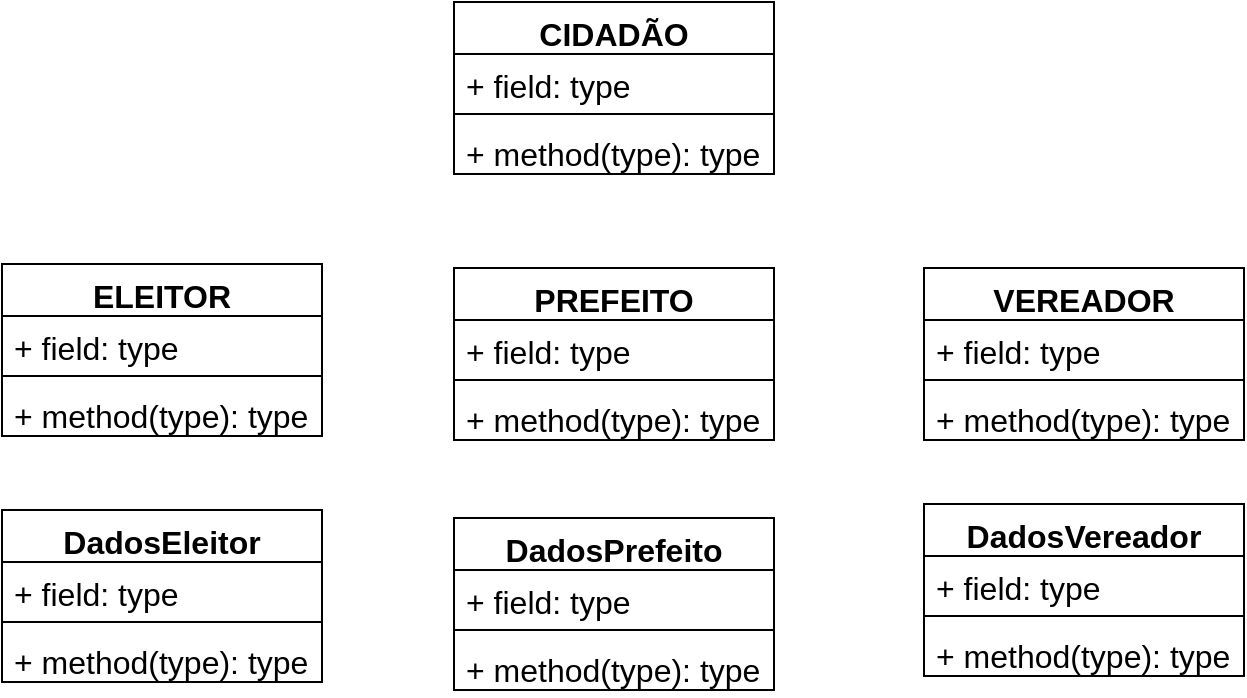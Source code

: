 <mxfile version="22.1.3" type="github">
  <diagram name="Página-1" id="j70zqKve4QSPPfwUBnQS">
    <mxGraphModel dx="1280" dy="541" grid="0" gridSize="10" guides="1" tooltips="1" connect="1" arrows="1" fold="1" page="0" pageScale="1" pageWidth="4681" pageHeight="3300" math="0" shadow="0">
      <root>
        <mxCell id="0" />
        <mxCell id="1" parent="0" />
        <mxCell id="sFngKWmXt0WwzkbaArJF-1" value="CIDADÃO" style="swimlane;fontStyle=1;align=center;verticalAlign=top;childLayout=stackLayout;horizontal=1;startSize=26;horizontalStack=0;resizeParent=1;resizeParentMax=0;resizeLast=0;collapsible=1;marginBottom=0;whiteSpace=wrap;html=1;fontSize=16;" vertex="1" parent="1">
          <mxGeometry x="115" y="49" width="160" height="86" as="geometry" />
        </mxCell>
        <mxCell id="sFngKWmXt0WwzkbaArJF-2" value="+ field: type" style="text;strokeColor=none;fillColor=none;align=left;verticalAlign=top;spacingLeft=4;spacingRight=4;overflow=hidden;rotatable=0;points=[[0,0.5],[1,0.5]];portConstraint=eastwest;whiteSpace=wrap;html=1;fontSize=16;" vertex="1" parent="sFngKWmXt0WwzkbaArJF-1">
          <mxGeometry y="26" width="160" height="26" as="geometry" />
        </mxCell>
        <mxCell id="sFngKWmXt0WwzkbaArJF-3" value="" style="line;strokeWidth=1;fillColor=none;align=left;verticalAlign=middle;spacingTop=-1;spacingLeft=3;spacingRight=3;rotatable=0;labelPosition=right;points=[];portConstraint=eastwest;strokeColor=inherit;fontSize=16;" vertex="1" parent="sFngKWmXt0WwzkbaArJF-1">
          <mxGeometry y="52" width="160" height="8" as="geometry" />
        </mxCell>
        <mxCell id="sFngKWmXt0WwzkbaArJF-4" value="+ method(type): type" style="text;strokeColor=none;fillColor=none;align=left;verticalAlign=top;spacingLeft=4;spacingRight=4;overflow=hidden;rotatable=0;points=[[0,0.5],[1,0.5]];portConstraint=eastwest;whiteSpace=wrap;html=1;fontSize=16;" vertex="1" parent="sFngKWmXt0WwzkbaArJF-1">
          <mxGeometry y="60" width="160" height="26" as="geometry" />
        </mxCell>
        <mxCell id="sFngKWmXt0WwzkbaArJF-5" value="ELEITOR" style="swimlane;fontStyle=1;align=center;verticalAlign=top;childLayout=stackLayout;horizontal=1;startSize=26;horizontalStack=0;resizeParent=1;resizeParentMax=0;resizeLast=0;collapsible=1;marginBottom=0;whiteSpace=wrap;html=1;fontSize=16;" vertex="1" parent="1">
          <mxGeometry x="-111" y="180" width="160" height="86" as="geometry" />
        </mxCell>
        <mxCell id="sFngKWmXt0WwzkbaArJF-6" value="+ field: type" style="text;strokeColor=none;fillColor=none;align=left;verticalAlign=top;spacingLeft=4;spacingRight=4;overflow=hidden;rotatable=0;points=[[0,0.5],[1,0.5]];portConstraint=eastwest;whiteSpace=wrap;html=1;fontSize=16;" vertex="1" parent="sFngKWmXt0WwzkbaArJF-5">
          <mxGeometry y="26" width="160" height="26" as="geometry" />
        </mxCell>
        <mxCell id="sFngKWmXt0WwzkbaArJF-7" value="" style="line;strokeWidth=1;fillColor=none;align=left;verticalAlign=middle;spacingTop=-1;spacingLeft=3;spacingRight=3;rotatable=0;labelPosition=right;points=[];portConstraint=eastwest;strokeColor=inherit;fontSize=16;" vertex="1" parent="sFngKWmXt0WwzkbaArJF-5">
          <mxGeometry y="52" width="160" height="8" as="geometry" />
        </mxCell>
        <mxCell id="sFngKWmXt0WwzkbaArJF-8" value="+ method(type): type" style="text;strokeColor=none;fillColor=none;align=left;verticalAlign=top;spacingLeft=4;spacingRight=4;overflow=hidden;rotatable=0;points=[[0,0.5],[1,0.5]];portConstraint=eastwest;whiteSpace=wrap;html=1;fontSize=16;" vertex="1" parent="sFngKWmXt0WwzkbaArJF-5">
          <mxGeometry y="60" width="160" height="26" as="geometry" />
        </mxCell>
        <mxCell id="sFngKWmXt0WwzkbaArJF-9" value="PREFEITO&lt;br&gt;" style="swimlane;fontStyle=1;align=center;verticalAlign=top;childLayout=stackLayout;horizontal=1;startSize=26;horizontalStack=0;resizeParent=1;resizeParentMax=0;resizeLast=0;collapsible=1;marginBottom=0;whiteSpace=wrap;html=1;fontSize=16;" vertex="1" parent="1">
          <mxGeometry x="115" y="182" width="160" height="86" as="geometry" />
        </mxCell>
        <mxCell id="sFngKWmXt0WwzkbaArJF-10" value="+ field: type" style="text;strokeColor=none;fillColor=none;align=left;verticalAlign=top;spacingLeft=4;spacingRight=4;overflow=hidden;rotatable=0;points=[[0,0.5],[1,0.5]];portConstraint=eastwest;whiteSpace=wrap;html=1;fontSize=16;" vertex="1" parent="sFngKWmXt0WwzkbaArJF-9">
          <mxGeometry y="26" width="160" height="26" as="geometry" />
        </mxCell>
        <mxCell id="sFngKWmXt0WwzkbaArJF-11" value="" style="line;strokeWidth=1;fillColor=none;align=left;verticalAlign=middle;spacingTop=-1;spacingLeft=3;spacingRight=3;rotatable=0;labelPosition=right;points=[];portConstraint=eastwest;strokeColor=inherit;fontSize=16;" vertex="1" parent="sFngKWmXt0WwzkbaArJF-9">
          <mxGeometry y="52" width="160" height="8" as="geometry" />
        </mxCell>
        <mxCell id="sFngKWmXt0WwzkbaArJF-12" value="+ method(type): type" style="text;strokeColor=none;fillColor=none;align=left;verticalAlign=top;spacingLeft=4;spacingRight=4;overflow=hidden;rotatable=0;points=[[0,0.5],[1,0.5]];portConstraint=eastwest;whiteSpace=wrap;html=1;fontSize=16;" vertex="1" parent="sFngKWmXt0WwzkbaArJF-9">
          <mxGeometry y="60" width="160" height="26" as="geometry" />
        </mxCell>
        <mxCell id="sFngKWmXt0WwzkbaArJF-13" value="VEREADOR" style="swimlane;fontStyle=1;align=center;verticalAlign=top;childLayout=stackLayout;horizontal=1;startSize=26;horizontalStack=0;resizeParent=1;resizeParentMax=0;resizeLast=0;collapsible=1;marginBottom=0;whiteSpace=wrap;html=1;fontSize=16;" vertex="1" parent="1">
          <mxGeometry x="350" y="182" width="160" height="86" as="geometry" />
        </mxCell>
        <mxCell id="sFngKWmXt0WwzkbaArJF-14" value="+ field: type" style="text;strokeColor=none;fillColor=none;align=left;verticalAlign=top;spacingLeft=4;spacingRight=4;overflow=hidden;rotatable=0;points=[[0,0.5],[1,0.5]];portConstraint=eastwest;whiteSpace=wrap;html=1;fontSize=16;" vertex="1" parent="sFngKWmXt0WwzkbaArJF-13">
          <mxGeometry y="26" width="160" height="26" as="geometry" />
        </mxCell>
        <mxCell id="sFngKWmXt0WwzkbaArJF-15" value="" style="line;strokeWidth=1;fillColor=none;align=left;verticalAlign=middle;spacingTop=-1;spacingLeft=3;spacingRight=3;rotatable=0;labelPosition=right;points=[];portConstraint=eastwest;strokeColor=inherit;fontSize=16;" vertex="1" parent="sFngKWmXt0WwzkbaArJF-13">
          <mxGeometry y="52" width="160" height="8" as="geometry" />
        </mxCell>
        <mxCell id="sFngKWmXt0WwzkbaArJF-16" value="+ method(type): type" style="text;strokeColor=none;fillColor=none;align=left;verticalAlign=top;spacingLeft=4;spacingRight=4;overflow=hidden;rotatable=0;points=[[0,0.5],[1,0.5]];portConstraint=eastwest;whiteSpace=wrap;html=1;fontSize=16;" vertex="1" parent="sFngKWmXt0WwzkbaArJF-13">
          <mxGeometry y="60" width="160" height="26" as="geometry" />
        </mxCell>
        <mxCell id="sFngKWmXt0WwzkbaArJF-17" value="DadosPrefeito" style="swimlane;fontStyle=1;align=center;verticalAlign=top;childLayout=stackLayout;horizontal=1;startSize=26;horizontalStack=0;resizeParent=1;resizeParentMax=0;resizeLast=0;collapsible=1;marginBottom=0;whiteSpace=wrap;html=1;fontSize=16;" vertex="1" parent="1">
          <mxGeometry x="115" y="307" width="160" height="86" as="geometry" />
        </mxCell>
        <mxCell id="sFngKWmXt0WwzkbaArJF-18" value="+ field: type" style="text;strokeColor=none;fillColor=none;align=left;verticalAlign=top;spacingLeft=4;spacingRight=4;overflow=hidden;rotatable=0;points=[[0,0.5],[1,0.5]];portConstraint=eastwest;whiteSpace=wrap;html=1;fontSize=16;" vertex="1" parent="sFngKWmXt0WwzkbaArJF-17">
          <mxGeometry y="26" width="160" height="26" as="geometry" />
        </mxCell>
        <mxCell id="sFngKWmXt0WwzkbaArJF-19" value="" style="line;strokeWidth=1;fillColor=none;align=left;verticalAlign=middle;spacingTop=-1;spacingLeft=3;spacingRight=3;rotatable=0;labelPosition=right;points=[];portConstraint=eastwest;strokeColor=inherit;fontSize=16;" vertex="1" parent="sFngKWmXt0WwzkbaArJF-17">
          <mxGeometry y="52" width="160" height="8" as="geometry" />
        </mxCell>
        <mxCell id="sFngKWmXt0WwzkbaArJF-20" value="+ method(type): type" style="text;strokeColor=none;fillColor=none;align=left;verticalAlign=top;spacingLeft=4;spacingRight=4;overflow=hidden;rotatable=0;points=[[0,0.5],[1,0.5]];portConstraint=eastwest;whiteSpace=wrap;html=1;fontSize=16;" vertex="1" parent="sFngKWmXt0WwzkbaArJF-17">
          <mxGeometry y="60" width="160" height="26" as="geometry" />
        </mxCell>
        <mxCell id="sFngKWmXt0WwzkbaArJF-21" value="DadosEleitor" style="swimlane;fontStyle=1;align=center;verticalAlign=top;childLayout=stackLayout;horizontal=1;startSize=26;horizontalStack=0;resizeParent=1;resizeParentMax=0;resizeLast=0;collapsible=1;marginBottom=0;whiteSpace=wrap;html=1;fontSize=16;" vertex="1" parent="1">
          <mxGeometry x="-111" y="303" width="160" height="86" as="geometry" />
        </mxCell>
        <mxCell id="sFngKWmXt0WwzkbaArJF-22" value="+ field: type" style="text;strokeColor=none;fillColor=none;align=left;verticalAlign=top;spacingLeft=4;spacingRight=4;overflow=hidden;rotatable=0;points=[[0,0.5],[1,0.5]];portConstraint=eastwest;whiteSpace=wrap;html=1;fontSize=16;" vertex="1" parent="sFngKWmXt0WwzkbaArJF-21">
          <mxGeometry y="26" width="160" height="26" as="geometry" />
        </mxCell>
        <mxCell id="sFngKWmXt0WwzkbaArJF-23" value="" style="line;strokeWidth=1;fillColor=none;align=left;verticalAlign=middle;spacingTop=-1;spacingLeft=3;spacingRight=3;rotatable=0;labelPosition=right;points=[];portConstraint=eastwest;strokeColor=inherit;fontSize=16;" vertex="1" parent="sFngKWmXt0WwzkbaArJF-21">
          <mxGeometry y="52" width="160" height="8" as="geometry" />
        </mxCell>
        <mxCell id="sFngKWmXt0WwzkbaArJF-24" value="+ method(type): type" style="text;strokeColor=none;fillColor=none;align=left;verticalAlign=top;spacingLeft=4;spacingRight=4;overflow=hidden;rotatable=0;points=[[0,0.5],[1,0.5]];portConstraint=eastwest;whiteSpace=wrap;html=1;fontSize=16;" vertex="1" parent="sFngKWmXt0WwzkbaArJF-21">
          <mxGeometry y="60" width="160" height="26" as="geometry" />
        </mxCell>
        <mxCell id="sFngKWmXt0WwzkbaArJF-25" value="DadosVereador" style="swimlane;fontStyle=1;align=center;verticalAlign=top;childLayout=stackLayout;horizontal=1;startSize=26;horizontalStack=0;resizeParent=1;resizeParentMax=0;resizeLast=0;collapsible=1;marginBottom=0;whiteSpace=wrap;html=1;fontSize=16;" vertex="1" parent="1">
          <mxGeometry x="350" y="300" width="160" height="86" as="geometry" />
        </mxCell>
        <mxCell id="sFngKWmXt0WwzkbaArJF-26" value="+ field: type" style="text;strokeColor=none;fillColor=none;align=left;verticalAlign=top;spacingLeft=4;spacingRight=4;overflow=hidden;rotatable=0;points=[[0,0.5],[1,0.5]];portConstraint=eastwest;whiteSpace=wrap;html=1;fontSize=16;" vertex="1" parent="sFngKWmXt0WwzkbaArJF-25">
          <mxGeometry y="26" width="160" height="26" as="geometry" />
        </mxCell>
        <mxCell id="sFngKWmXt0WwzkbaArJF-27" value="" style="line;strokeWidth=1;fillColor=none;align=left;verticalAlign=middle;spacingTop=-1;spacingLeft=3;spacingRight=3;rotatable=0;labelPosition=right;points=[];portConstraint=eastwest;strokeColor=inherit;fontSize=16;" vertex="1" parent="sFngKWmXt0WwzkbaArJF-25">
          <mxGeometry y="52" width="160" height="8" as="geometry" />
        </mxCell>
        <mxCell id="sFngKWmXt0WwzkbaArJF-28" value="+ method(type): type" style="text;strokeColor=none;fillColor=none;align=left;verticalAlign=top;spacingLeft=4;spacingRight=4;overflow=hidden;rotatable=0;points=[[0,0.5],[1,0.5]];portConstraint=eastwest;whiteSpace=wrap;html=1;fontSize=16;" vertex="1" parent="sFngKWmXt0WwzkbaArJF-25">
          <mxGeometry y="60" width="160" height="26" as="geometry" />
        </mxCell>
      </root>
    </mxGraphModel>
  </diagram>
</mxfile>
